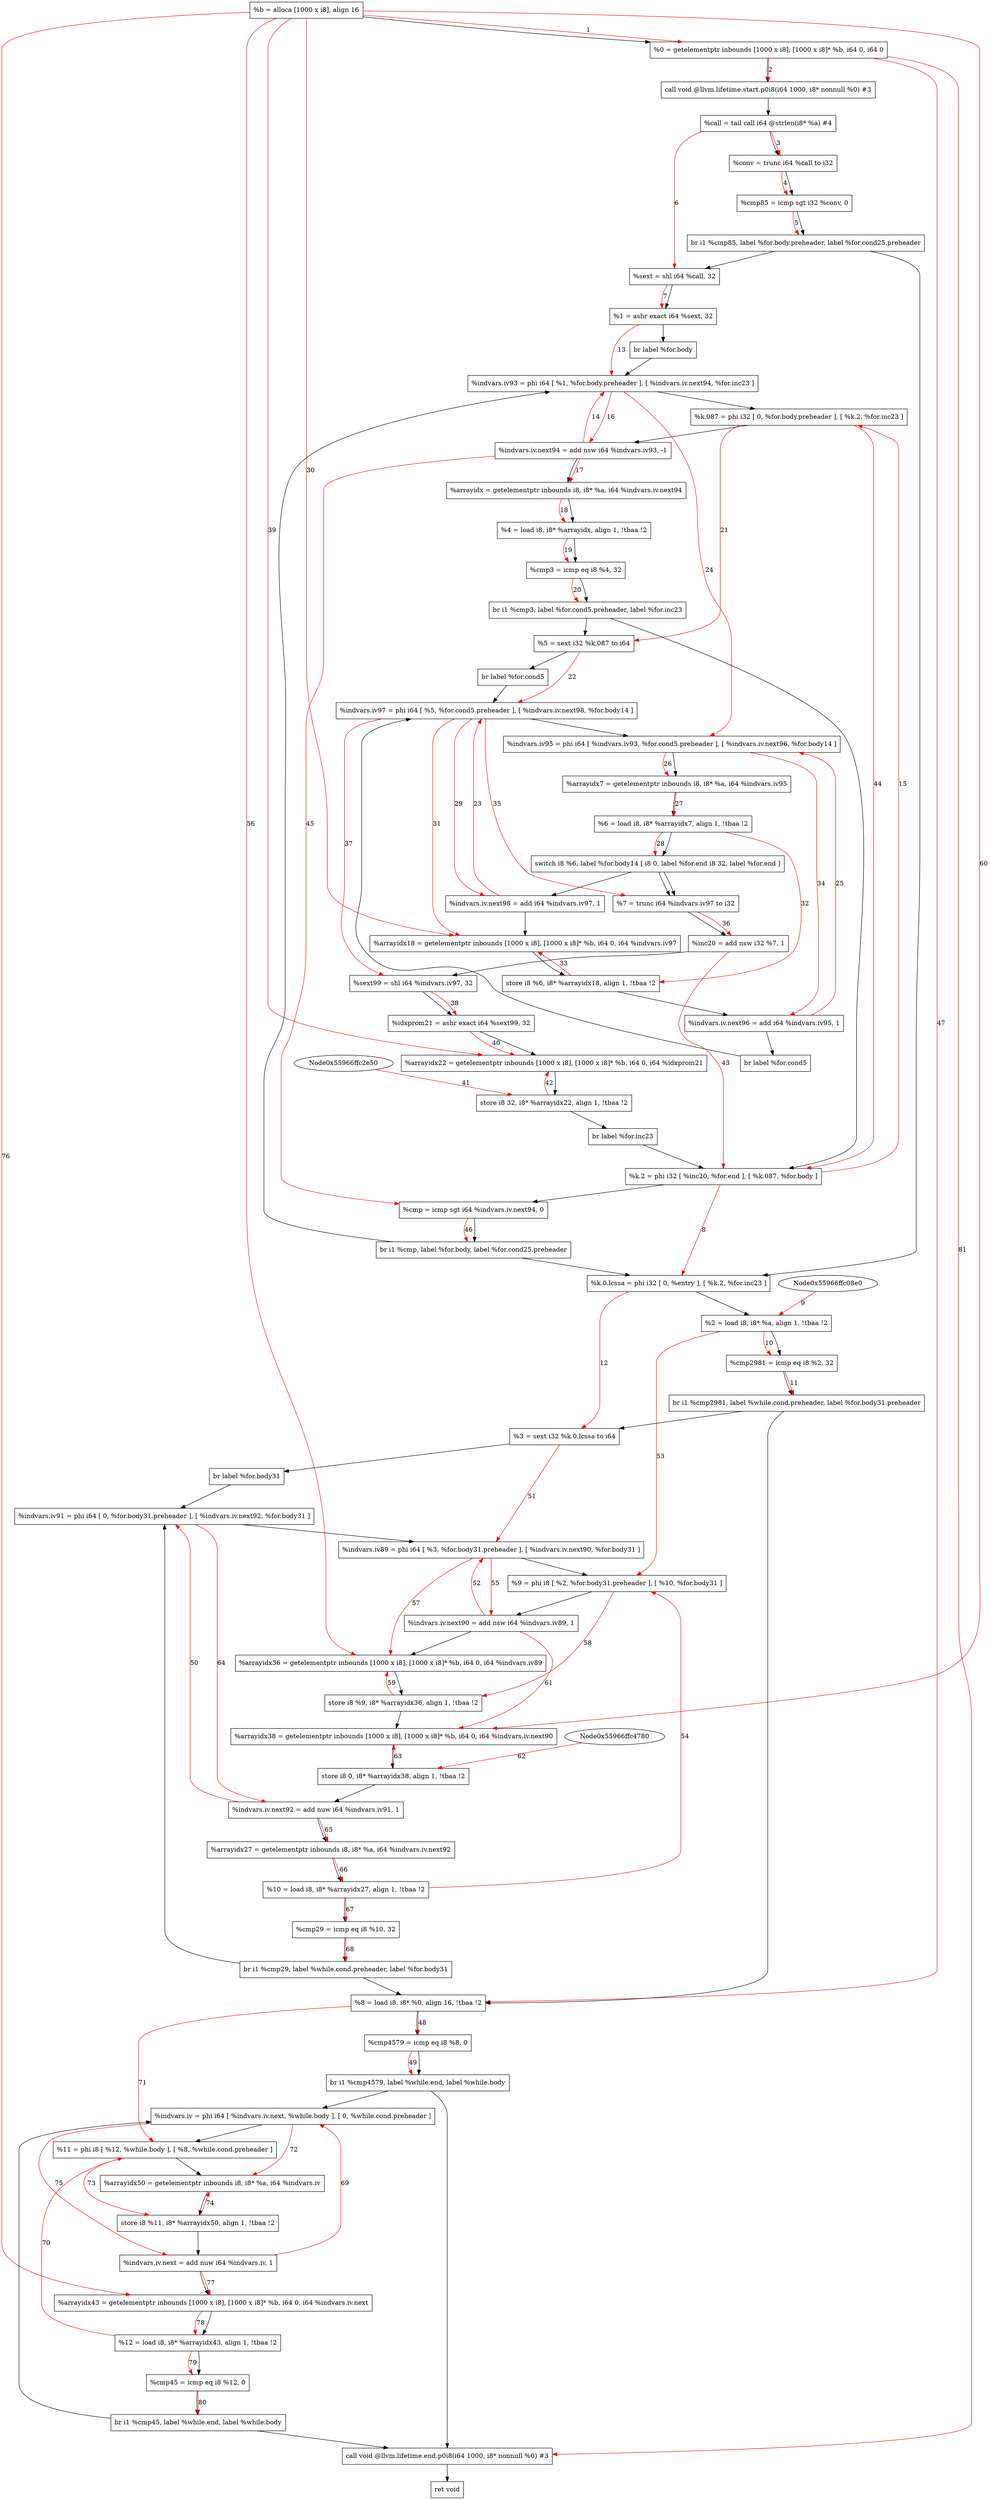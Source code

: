 digraph "CDFG for'func' function" {
	Node0x55966ffc0a78[shape=record, label="  %b = alloca [1000 x i8], align 16"]
	Node0x55966ffc1178[shape=record, label="  %0 = getelementptr inbounds [1000 x i8], [1000 x i8]* %b, i64 0, i64 0"]
	Node0x55966ffc1598[shape=record, label="  call void @llvm.lifetime.start.p0i8(i64 1000, i8* nonnull %0) #3"]
	Node0x55966ffc1710[shape=record, label="  %call = tail call i64 @strlen(i8* %a) #4"]
	Node0x55966ffc17e8[shape=record, label="  %conv = trunc i64 %call to i32"]
	Node0x55966ffc18b0[shape=record, label="  %cmp85 = icmp sgt i32 %conv, 0"]
	Node0x55966ff54228[shape=record, label="  br i1 %cmp85, label %for.body.preheader, label %for.cond25.preheader"]
	Node0x55966ffc1ba0[shape=record, label="  %sext = shl i64 %call, 32"]
	Node0x55966ffc1c10[shape=record, label="  %1 = ashr exact i64 %sext, 32"]
	Node0x55966ffc1d08[shape=record, label="  br label %for.body"]
	Node0x55966ffc1e68[shape=record, label="  %k.0.lcssa = phi i32 [ 0, %entry ], [ %k.2, %for.inc23 ]"]
	Node0x55966ffc1f48[shape=record, label="  %2 = load i8, i8* %a, align 1, !tbaa !2"]
	Node0x55966ffc2eb0[shape=record, label="  %cmp2981 = icmp eq i8 %2, 32"]
	Node0x55966ff54468[shape=record, label="  br i1 %cmp2981, label %while.cond.preheader, label %for.body31.preheader"]
	Node0x55966ffc3258[shape=record, label="  %3 = sext i32 %k.0.lcssa to i64"]
	Node0x55966ffc3388[shape=record, label="  br label %for.body31"]
	Node0x55966ffc3438[shape=record, label="  %indvars.iv93 = phi i64 [ %1, %for.body.preheader ], [ %indvars.iv.next94, %for.inc23 ]"]
	Node0x55966ffc3538[shape=record, label="  %k.087 = phi i32 [ 0, %for.body.preheader ], [ %k.2, %for.inc23 ]"]
	Node0x55966ffc3620[shape=record, label="  %indvars.iv.next94 = add nsw i64 %indvars.iv93, -1"]
	Node0x55966ffc36c0[shape=record, label="  %arrayidx = getelementptr inbounds i8, i8* %a, i64 %indvars.iv.next94"]
	Node0x55966ffc19d8[shape=record, label="  %4 = load i8, i8* %arrayidx, align 1, !tbaa !2"]
	Node0x55966ffc3da0[shape=record, label="  %cmp3 = icmp eq i8 %4, 32"]
	Node0x55966ff54588[shape=record, label="  br i1 %cmp3, label %for.cond5.preheader, label %for.inc23"]
	Node0x55966ffc3e48[shape=record, label="  %5 = sext i32 %k.087 to i64"]
	Node0x55966ffc3f78[shape=record, label="  br label %for.cond5"]
	Node0x55966ffc40d8[shape=record, label="  %indvars.iv97 = phi i64 [ %5, %for.cond5.preheader ], [ %indvars.iv.next98, %for.body14 ]"]
	Node0x55966ffc45d8[shape=record, label="  %indvars.iv95 = phi i64 [ %indvars.iv93, %for.cond5.preheader ], [ %indvars.iv.next96, %for.body14 ]"]
	Node0x55966ffc46a0[shape=record, label="  %arrayidx7 = getelementptr inbounds i8, i8* %a, i64 %indvars.iv95"]
	Node0x55966ffc4738[shape=record, label="  %6 = load i8, i8* %arrayidx7, align 1, !tbaa !2"]
	Node0x55966ffc4888[shape=record, label="  switch i8 %6, label %for.body14 [
    i8 0, label %for.end
    i8 32, label %for.end
  ]"]
	Node0x55966ffc4a00[shape=record, label="  %indvars.iv.next98 = add i64 %indvars.iv97, 1"]
	Node0x55966ffc4a88[shape=record, label="  %arrayidx18 = getelementptr inbounds [1000 x i8], [1000 x i8]* %b, i64 0, i64 %indvars.iv97"]
	Node0x55966ffc4b10[shape=record, label="  store i8 %6, i8* %arrayidx18, align 1, !tbaa !2"]
	Node0x55966ffc4b90[shape=record, label="  %indvars.iv.next96 = add i64 %indvars.iv95, 1"]
	Node0x55966ffc4568[shape=record, label="  br label %for.cond5"]
	Node0x55966ffc4838[shape=record, label="  %7 = trunc i64 %indvars.iv97 to i32"]
	Node0x55966ffc4c00[shape=record, label="  %inc20 = add nsw i32 %7, 1"]
	Node0x55966ffc4c70[shape=record, label="  %sext99 = shl i64 %indvars.iv97, 32"]
	Node0x55966ffc4ce0[shape=record, label="  %idxprom21 = ashr exact i64 %sext99, 32"]
	Node0x55966ffc4d68[shape=record, label="  %arrayidx22 = getelementptr inbounds [1000 x i8], [1000 x i8]* %b, i64 0, i64 %idxprom21"]
	Node0x55966ffc4df0[shape=record, label="  store i8 32, i8* %arrayidx22, align 1, !tbaa !2"]
	Node0x55966ffc3f18[shape=record, label="  br label %for.inc23"]
	Node0x55966ffc4e48[shape=record, label="  %k.2 = phi i32 [ %inc20, %for.end ], [ %k.087, %for.body ]"]
	Node0x55966ffc4f40[shape=record, label="  %cmp = icmp sgt i64 %indvars.iv.next94, 0"]
	Node0x55966ffc4fe8[shape=record, label="  br i1 %cmp, label %for.body, label %for.cond25.preheader"]
	Node0x55966ffc3158[shape=record, label="  %8 = load i8, i8* %0, align 16, !tbaa !2"]
	Node0x55966ffc50f0[shape=record, label="  %cmp4579 = icmp eq i8 %8, 0"]
	Node0x55966ffc51f8[shape=record, label="  br i1 %cmp4579, label %while.end, label %while.body"]
	Node0x55966ffc52c8[shape=record, label="  %indvars.iv91 = phi i64 [ 0, %for.body31.preheader ], [ %indvars.iv.next92, %for.body31 ]"]
	Node0x55966ffc5418[shape=record, label="  %indvars.iv89 = phi i64 [ %3, %for.body31.preheader ], [ %indvars.iv.next90, %for.body31 ]"]
	Node0x55966ffc5d68[shape=record, label="  %9 = phi i8 [ %2, %for.body31.preheader ], [ %10, %for.body31 ]"]
	Node0x55966ffc5e30[shape=record, label="  %indvars.iv.next90 = add nsw i64 %indvars.iv89, 1"]
	Node0x55966ffc5eb8[shape=record, label="  %arrayidx36 = getelementptr inbounds [1000 x i8], [1000 x i8]* %b, i64 0, i64 %indvars.iv89"]
	Node0x55966ffc5f40[shape=record, label="  store i8 %9, i8* %arrayidx36, align 1, !tbaa !2"]
	Node0x55966ffc6038[shape=record, label="  %arrayidx38 = getelementptr inbounds [1000 x i8], [1000 x i8]* %b, i64 0, i64 %indvars.iv.next90"]
	Node0x55966ffc60c0[shape=record, label="  store i8 0, i8* %arrayidx38, align 1, !tbaa !2"]
	Node0x55966ffc6140[shape=record, label="  %indvars.iv.next92 = add nuw i64 %indvars.iv91, 1"]
	Node0x55966ffc61b0[shape=record, label="  %arrayidx27 = getelementptr inbounds i8, i8* %a, i64 %indvars.iv.next92"]
	Node0x55966ffc3328[shape=record, label="  %10 = load i8, i8* %arrayidx27, align 1, !tbaa !2"]
	Node0x55966ffc6230[shape=record, label="  %cmp29 = icmp eq i8 %10, 32"]
	Node0x55966ffc62b8[shape=record, label="  br i1 %cmp29, label %while.cond.preheader, label %for.body31"]
	Node0x55966ffc6338[shape=record, label="  %indvars.iv = phi i64 [ %indvars.iv.next, %while.body ], [ 0, %while.cond.preheader ]"]
	Node0x55966ffc6a58[shape=record, label="  %11 = phi i8 [ %12, %while.body ], [ %8, %while.cond.preheader ]"]
	Node0x55966ffc6b20[shape=record, label="  %arrayidx50 = getelementptr inbounds i8, i8* %a, i64 %indvars.iv"]
	Node0x55966ffc6ba0[shape=record, label="  store i8 %11, i8* %arrayidx50, align 1, !tbaa !2"]
	Node0x55966ffc6c20[shape=record, label="  %indvars.iv.next = add nuw i64 %indvars.iv, 1"]
	Node0x55966ffc6ca8[shape=record, label="  %arrayidx43 = getelementptr inbounds [1000 x i8], [1000 x i8]* %b, i64 0, i64 %indvars.iv.next"]
	Node0x55966ffc1e18[shape=record, label="  %12 = load i8, i8* %arrayidx43, align 1, !tbaa !2"]
	Node0x55966ffc6d30[shape=record, label="  %cmp45 = icmp eq i8 %12, 0"]
	Node0x55966ffc6db8[shape=record, label="  br i1 %cmp45, label %while.end, label %while.body"]
	Node0x55966ffc6f68[shape=record, label="  call void @llvm.lifetime.end.p0i8(i64 1000, i8* nonnull %0) #3"]
	Node0x55966ffc5d20[shape=record, label="  ret void"]
	Node0x55966ffc0a78 -> Node0x55966ffc1178
	Node0x55966ffc1178 -> Node0x55966ffc1598
	Node0x55966ffc1598 -> Node0x55966ffc1710
	Node0x55966ffc1710 -> Node0x55966ffc17e8
	Node0x55966ffc17e8 -> Node0x55966ffc18b0
	Node0x55966ffc18b0 -> Node0x55966ff54228
	Node0x55966ff54228 -> Node0x55966ffc1ba0
	Node0x55966ff54228 -> Node0x55966ffc1e68
	Node0x55966ffc1ba0 -> Node0x55966ffc1c10
	Node0x55966ffc1c10 -> Node0x55966ffc1d08
	Node0x55966ffc1d08 -> Node0x55966ffc3438
	Node0x55966ffc1e68 -> Node0x55966ffc1f48
	Node0x55966ffc1f48 -> Node0x55966ffc2eb0
	Node0x55966ffc2eb0 -> Node0x55966ff54468
	Node0x55966ff54468 -> Node0x55966ffc3158
	Node0x55966ff54468 -> Node0x55966ffc3258
	Node0x55966ffc3258 -> Node0x55966ffc3388
	Node0x55966ffc3388 -> Node0x55966ffc52c8
	Node0x55966ffc3438 -> Node0x55966ffc3538
	Node0x55966ffc3538 -> Node0x55966ffc3620
	Node0x55966ffc3620 -> Node0x55966ffc36c0
	Node0x55966ffc36c0 -> Node0x55966ffc19d8
	Node0x55966ffc19d8 -> Node0x55966ffc3da0
	Node0x55966ffc3da0 -> Node0x55966ff54588
	Node0x55966ff54588 -> Node0x55966ffc3e48
	Node0x55966ff54588 -> Node0x55966ffc4e48
	Node0x55966ffc3e48 -> Node0x55966ffc3f78
	Node0x55966ffc3f78 -> Node0x55966ffc40d8
	Node0x55966ffc40d8 -> Node0x55966ffc45d8
	Node0x55966ffc45d8 -> Node0x55966ffc46a0
	Node0x55966ffc46a0 -> Node0x55966ffc4738
	Node0x55966ffc4738 -> Node0x55966ffc4888
	Node0x55966ffc4888 -> Node0x55966ffc4a00
	Node0x55966ffc4888 -> Node0x55966ffc4838
	Node0x55966ffc4888 -> Node0x55966ffc4838
	Node0x55966ffc4a00 -> Node0x55966ffc4a88
	Node0x55966ffc4a88 -> Node0x55966ffc4b10
	Node0x55966ffc4b10 -> Node0x55966ffc4b90
	Node0x55966ffc4b90 -> Node0x55966ffc4568
	Node0x55966ffc4568 -> Node0x55966ffc40d8
	Node0x55966ffc4838 -> Node0x55966ffc4c00
	Node0x55966ffc4c00 -> Node0x55966ffc4c70
	Node0x55966ffc4c70 -> Node0x55966ffc4ce0
	Node0x55966ffc4ce0 -> Node0x55966ffc4d68
	Node0x55966ffc4d68 -> Node0x55966ffc4df0
	Node0x55966ffc4df0 -> Node0x55966ffc3f18
	Node0x55966ffc3f18 -> Node0x55966ffc4e48
	Node0x55966ffc4e48 -> Node0x55966ffc4f40
	Node0x55966ffc4f40 -> Node0x55966ffc4fe8
	Node0x55966ffc4fe8 -> Node0x55966ffc3438
	Node0x55966ffc4fe8 -> Node0x55966ffc1e68
	Node0x55966ffc3158 -> Node0x55966ffc50f0
	Node0x55966ffc50f0 -> Node0x55966ffc51f8
	Node0x55966ffc51f8 -> Node0x55966ffc6f68
	Node0x55966ffc51f8 -> Node0x55966ffc6338
	Node0x55966ffc52c8 -> Node0x55966ffc5418
	Node0x55966ffc5418 -> Node0x55966ffc5d68
	Node0x55966ffc5d68 -> Node0x55966ffc5e30
	Node0x55966ffc5e30 -> Node0x55966ffc5eb8
	Node0x55966ffc5eb8 -> Node0x55966ffc5f40
	Node0x55966ffc5f40 -> Node0x55966ffc6038
	Node0x55966ffc6038 -> Node0x55966ffc60c0
	Node0x55966ffc60c0 -> Node0x55966ffc6140
	Node0x55966ffc6140 -> Node0x55966ffc61b0
	Node0x55966ffc61b0 -> Node0x55966ffc3328
	Node0x55966ffc3328 -> Node0x55966ffc6230
	Node0x55966ffc6230 -> Node0x55966ffc62b8
	Node0x55966ffc62b8 -> Node0x55966ffc3158
	Node0x55966ffc62b8 -> Node0x55966ffc52c8
	Node0x55966ffc6338 -> Node0x55966ffc6a58
	Node0x55966ffc6a58 -> Node0x55966ffc6b20
	Node0x55966ffc6b20 -> Node0x55966ffc6ba0
	Node0x55966ffc6ba0 -> Node0x55966ffc6c20
	Node0x55966ffc6c20 -> Node0x55966ffc6ca8
	Node0x55966ffc6ca8 -> Node0x55966ffc1e18
	Node0x55966ffc1e18 -> Node0x55966ffc6d30
	Node0x55966ffc6d30 -> Node0x55966ffc6db8
	Node0x55966ffc6db8 -> Node0x55966ffc6f68
	Node0x55966ffc6db8 -> Node0x55966ffc6338
	Node0x55966ffc6f68 -> Node0x55966ffc5d20
edge [color=red]
	Node0x55966ffc0a78 -> Node0x55966ffc1178[label="1"]
	Node0x55966ffc1178 -> Node0x55966ffc1598[label="2"]
	Node0x55966ffc1710 -> Node0x55966ffc17e8[label="3"]
	Node0x55966ffc17e8 -> Node0x55966ffc18b0[label="4"]
	Node0x55966ffc18b0 -> Node0x55966ff54228[label="5"]
	Node0x55966ffc1710 -> Node0x55966ffc1ba0[label="6"]
	Node0x55966ffc1ba0 -> Node0x55966ffc1c10[label="7"]
	Node0x55966ffc4e48 -> Node0x55966ffc1e68[label="8"]
	Node0x55966ffc08e0 -> Node0x55966ffc1f48[label="9"]
	Node0x55966ffc1f48 -> Node0x55966ffc2eb0[label="10"]
	Node0x55966ffc2eb0 -> Node0x55966ff54468[label="11"]
	Node0x55966ffc1e68 -> Node0x55966ffc3258[label="12"]
	Node0x55966ffc1c10 -> Node0x55966ffc3438[label="13"]
	Node0x55966ffc3620 -> Node0x55966ffc3438[label="14"]
	Node0x55966ffc4e48 -> Node0x55966ffc3538[label="15"]
	Node0x55966ffc3438 -> Node0x55966ffc3620[label="16"]
	Node0x55966ffc3620 -> Node0x55966ffc36c0[label="17"]
	Node0x55966ffc36c0 -> Node0x55966ffc19d8[label="18"]
	Node0x55966ffc19d8 -> Node0x55966ffc3da0[label="19"]
	Node0x55966ffc3da0 -> Node0x55966ff54588[label="20"]
	Node0x55966ffc3538 -> Node0x55966ffc3e48[label="21"]
	Node0x55966ffc3e48 -> Node0x55966ffc40d8[label="22"]
	Node0x55966ffc4a00 -> Node0x55966ffc40d8[label="23"]
	Node0x55966ffc3438 -> Node0x55966ffc45d8[label="24"]
	Node0x55966ffc4b90 -> Node0x55966ffc45d8[label="25"]
	Node0x55966ffc45d8 -> Node0x55966ffc46a0[label="26"]
	Node0x55966ffc46a0 -> Node0x55966ffc4738[label="27"]
	Node0x55966ffc4738 -> Node0x55966ffc4888[label="28"]
	Node0x55966ffc40d8 -> Node0x55966ffc4a00[label="29"]
	Node0x55966ffc0a78 -> Node0x55966ffc4a88[label="30"]
	Node0x55966ffc40d8 -> Node0x55966ffc4a88[label="31"]
	Node0x55966ffc4738 -> Node0x55966ffc4b10[label="32"]
	Node0x55966ffc4b10 -> Node0x55966ffc4a88[label="33"]
	Node0x55966ffc45d8 -> Node0x55966ffc4b90[label="34"]
	Node0x55966ffc40d8 -> Node0x55966ffc4838[label="35"]
	Node0x55966ffc4838 -> Node0x55966ffc4c00[label="36"]
	Node0x55966ffc40d8 -> Node0x55966ffc4c70[label="37"]
	Node0x55966ffc4c70 -> Node0x55966ffc4ce0[label="38"]
	Node0x55966ffc0a78 -> Node0x55966ffc4d68[label="39"]
	Node0x55966ffc4ce0 -> Node0x55966ffc4d68[label="40"]
	Node0x55966ffc2e50 -> Node0x55966ffc4df0[label="41"]
	Node0x55966ffc4df0 -> Node0x55966ffc4d68[label="42"]
	Node0x55966ffc4c00 -> Node0x55966ffc4e48[label="43"]
	Node0x55966ffc3538 -> Node0x55966ffc4e48[label="44"]
	Node0x55966ffc3620 -> Node0x55966ffc4f40[label="45"]
	Node0x55966ffc4f40 -> Node0x55966ffc4fe8[label="46"]
	Node0x55966ffc1178 -> Node0x55966ffc3158[label="47"]
	Node0x55966ffc3158 -> Node0x55966ffc50f0[label="48"]
	Node0x55966ffc50f0 -> Node0x55966ffc51f8[label="49"]
	Node0x55966ffc6140 -> Node0x55966ffc52c8[label="50"]
	Node0x55966ffc3258 -> Node0x55966ffc5418[label="51"]
	Node0x55966ffc5e30 -> Node0x55966ffc5418[label="52"]
	Node0x55966ffc1f48 -> Node0x55966ffc5d68[label="53"]
	Node0x55966ffc3328 -> Node0x55966ffc5d68[label="54"]
	Node0x55966ffc5418 -> Node0x55966ffc5e30[label="55"]
	Node0x55966ffc0a78 -> Node0x55966ffc5eb8[label="56"]
	Node0x55966ffc5418 -> Node0x55966ffc5eb8[label="57"]
	Node0x55966ffc5d68 -> Node0x55966ffc5f40[label="58"]
	Node0x55966ffc5f40 -> Node0x55966ffc5eb8[label="59"]
	Node0x55966ffc0a78 -> Node0x55966ffc6038[label="60"]
	Node0x55966ffc5e30 -> Node0x55966ffc6038[label="61"]
	Node0x55966ffc4780 -> Node0x55966ffc60c0[label="62"]
	Node0x55966ffc60c0 -> Node0x55966ffc6038[label="63"]
	Node0x55966ffc52c8 -> Node0x55966ffc6140[label="64"]
	Node0x55966ffc6140 -> Node0x55966ffc61b0[label="65"]
	Node0x55966ffc61b0 -> Node0x55966ffc3328[label="66"]
	Node0x55966ffc3328 -> Node0x55966ffc6230[label="67"]
	Node0x55966ffc6230 -> Node0x55966ffc62b8[label="68"]
	Node0x55966ffc6c20 -> Node0x55966ffc6338[label="69"]
	Node0x55966ffc1e18 -> Node0x55966ffc6a58[label="70"]
	Node0x55966ffc3158 -> Node0x55966ffc6a58[label="71"]
	Node0x55966ffc6338 -> Node0x55966ffc6b20[label="72"]
	Node0x55966ffc6a58 -> Node0x55966ffc6ba0[label="73"]
	Node0x55966ffc6ba0 -> Node0x55966ffc6b20[label="74"]
	Node0x55966ffc6338 -> Node0x55966ffc6c20[label="75"]
	Node0x55966ffc0a78 -> Node0x55966ffc6ca8[label="76"]
	Node0x55966ffc6c20 -> Node0x55966ffc6ca8[label="77"]
	Node0x55966ffc6ca8 -> Node0x55966ffc1e18[label="78"]
	Node0x55966ffc1e18 -> Node0x55966ffc6d30[label="79"]
	Node0x55966ffc6d30 -> Node0x55966ffc6db8[label="80"]
	Node0x55966ffc1178 -> Node0x55966ffc6f68[label="81"]
}
